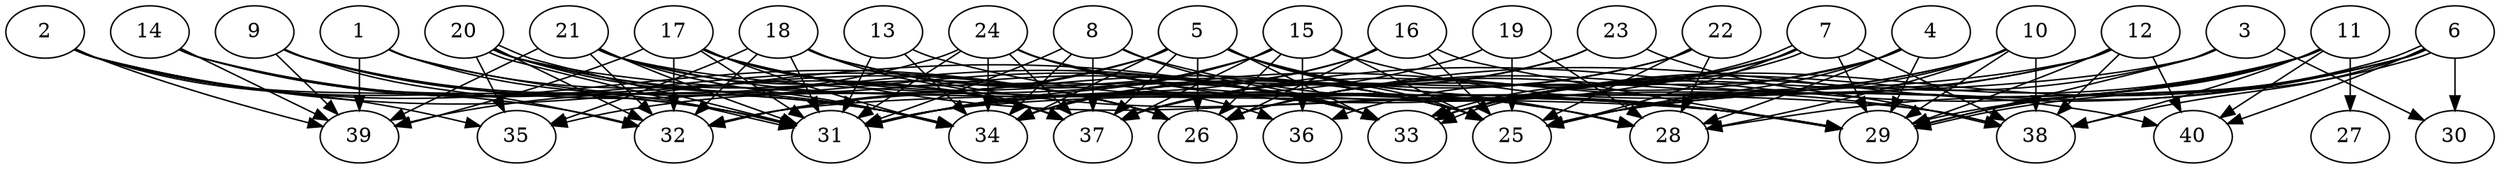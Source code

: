 // DAG automatically generated by daggen at Thu Oct  3 14:06:49 2019
// ./daggen --dot -n 40 --ccr 0.5 --fat 0.9 --regular 0.9 --density 0.7 --mindata 5242880 --maxdata 52428800 
digraph G {
  1 [size="66095104", alpha="0.12", expect_size="33047552"] 
  1 -> 31 [size ="33047552"]
  1 -> 33 [size ="33047552"]
  1 -> 37 [size ="33047552"]
  1 -> 39 [size ="33047552"]
  2 [size="92538880", alpha="0.12", expect_size="46269440"] 
  2 -> 26 [size ="46269440"]
  2 -> 31 [size ="46269440"]
  2 -> 32 [size ="46269440"]
  2 -> 33 [size ="46269440"]
  2 -> 35 [size ="46269440"]
  2 -> 39 [size ="46269440"]
  3 [size="91854848", alpha="0.16", expect_size="45927424"] 
  3 -> 29 [size ="45927424"]
  3 -> 30 [size ="45927424"]
  3 -> 31 [size ="45927424"]
  3 -> 33 [size ="45927424"]
  4 [size="26611712", alpha="0.06", expect_size="13305856"] 
  4 -> 25 [size ="13305856"]
  4 -> 28 [size ="13305856"]
  4 -> 29 [size ="13305856"]
  4 -> 33 [size ="13305856"]
  4 -> 37 [size ="13305856"]
  5 [size="72132608", alpha="0.08", expect_size="36066304"] 
  5 -> 25 [size ="36066304"]
  5 -> 26 [size ="36066304"]
  5 -> 28 [size ="36066304"]
  5 -> 29 [size ="36066304"]
  5 -> 32 [size ="36066304"]
  5 -> 33 [size ="36066304"]
  5 -> 34 [size ="36066304"]
  5 -> 35 [size ="36066304"]
  5 -> 37 [size ="36066304"]
  6 [size="103483392", alpha="0.14", expect_size="51741696"] 
  6 -> 25 [size ="51741696"]
  6 -> 26 [size ="51741696"]
  6 -> 29 [size ="51741696"]
  6 -> 29 [size ="51741696"]
  6 -> 30 [size ="51741696"]
  6 -> 33 [size ="51741696"]
  6 -> 38 [size ="51741696"]
  6 -> 40 [size ="51741696"]
  7 [size="75446272", alpha="0.01", expect_size="37723136"] 
  7 -> 25 [size ="37723136"]
  7 -> 26 [size ="37723136"]
  7 -> 29 [size ="37723136"]
  7 -> 31 [size ="37723136"]
  7 -> 33 [size ="37723136"]
  7 -> 33 [size ="37723136"]
  7 -> 36 [size ="37723136"]
  7 -> 38 [size ="37723136"]
  8 [size="95623168", alpha="0.01", expect_size="47811584"] 
  8 -> 29 [size ="47811584"]
  8 -> 31 [size ="47811584"]
  8 -> 33 [size ="47811584"]
  8 -> 34 [size ="47811584"]
  8 -> 37 [size ="47811584"]
  9 [size="98940928", alpha="0.12", expect_size="49470464"] 
  9 -> 26 [size ="49470464"]
  9 -> 32 [size ="49470464"]
  9 -> 33 [size ="49470464"]
  9 -> 34 [size ="49470464"]
  9 -> 39 [size ="49470464"]
  10 [size="30633984", alpha="0.14", expect_size="15316992"] 
  10 -> 25 [size ="15316992"]
  10 -> 26 [size ="15316992"]
  10 -> 28 [size ="15316992"]
  10 -> 29 [size ="15316992"]
  10 -> 34 [size ="15316992"]
  10 -> 38 [size ="15316992"]
  11 [size="19310592", alpha="0.07", expect_size="9655296"] 
  11 -> 25 [size ="9655296"]
  11 -> 27 [size ="9655296"]
  11 -> 28 [size ="9655296"]
  11 -> 29 [size ="9655296"]
  11 -> 33 [size ="9655296"]
  11 -> 37 [size ="9655296"]
  11 -> 38 [size ="9655296"]
  11 -> 40 [size ="9655296"]
  12 [size="74549248", alpha="0.08", expect_size="37274624"] 
  12 -> 26 [size ="37274624"]
  12 -> 29 [size ="37274624"]
  12 -> 32 [size ="37274624"]
  12 -> 33 [size ="37274624"]
  12 -> 38 [size ="37274624"]
  12 -> 40 [size ="37274624"]
  13 [size="38502400", alpha="0.18", expect_size="19251200"] 
  13 -> 28 [size ="19251200"]
  13 -> 31 [size ="19251200"]
  13 -> 34 [size ="19251200"]
  14 [size="17928192", alpha="0.20", expect_size="8964096"] 
  14 -> 26 [size ="8964096"]
  14 -> 31 [size ="8964096"]
  14 -> 34 [size ="8964096"]
  14 -> 39 [size ="8964096"]
  15 [size="46458880", alpha="0.15", expect_size="23229440"] 
  15 -> 25 [size ="23229440"]
  15 -> 26 [size ="23229440"]
  15 -> 31 [size ="23229440"]
  15 -> 32 [size ="23229440"]
  15 -> 36 [size ="23229440"]
  15 -> 37 [size ="23229440"]
  15 -> 40 [size ="23229440"]
  16 [size="82530304", alpha="0.17", expect_size="41265152"] 
  16 -> 25 [size ="41265152"]
  16 -> 26 [size ="41265152"]
  16 -> 29 [size ="41265152"]
  16 -> 31 [size ="41265152"]
  16 -> 34 [size ="41265152"]
  17 [size="52965376", alpha="0.16", expect_size="26482688"] 
  17 -> 25 [size ="26482688"]
  17 -> 29 [size ="26482688"]
  17 -> 31 [size ="26482688"]
  17 -> 32 [size ="26482688"]
  17 -> 34 [size ="26482688"]
  17 -> 36 [size ="26482688"]
  17 -> 37 [size ="26482688"]
  17 -> 39 [size ="26482688"]
  18 [size="55853056", alpha="0.19", expect_size="27926528"] 
  18 -> 25 [size ="27926528"]
  18 -> 29 [size ="27926528"]
  18 -> 31 [size ="27926528"]
  18 -> 32 [size ="27926528"]
  18 -> 33 [size ="27926528"]
  18 -> 35 [size ="27926528"]
  18 -> 37 [size ="27926528"]
  19 [size="61003776", alpha="0.14", expect_size="30501888"] 
  19 -> 25 [size ="30501888"]
  19 -> 28 [size ="30501888"]
  19 -> 31 [size ="30501888"]
  20 [size="25126912", alpha="0.11", expect_size="12563456"] 
  20 -> 26 [size ="12563456"]
  20 -> 31 [size ="12563456"]
  20 -> 31 [size ="12563456"]
  20 -> 32 [size ="12563456"]
  20 -> 33 [size ="12563456"]
  20 -> 34 [size ="12563456"]
  20 -> 35 [size ="12563456"]
  20 -> 38 [size ="12563456"]
  21 [size="89831424", alpha="0.20", expect_size="44915712"] 
  21 -> 25 [size ="44915712"]
  21 -> 29 [size ="44915712"]
  21 -> 31 [size ="44915712"]
  21 -> 32 [size ="44915712"]
  21 -> 34 [size ="44915712"]
  21 -> 37 [size ="44915712"]
  21 -> 39 [size ="44915712"]
  22 [size="27439104", alpha="0.05", expect_size="13719552"] 
  22 -> 25 [size ="13719552"]
  22 -> 28 [size ="13719552"]
  22 -> 34 [size ="13719552"]
  22 -> 37 [size ="13719552"]
  23 [size="63004672", alpha="0.09", expect_size="31502336"] 
  23 -> 34 [size ="31502336"]
  23 -> 37 [size ="31502336"]
  23 -> 38 [size ="31502336"]
  24 [size="54298624", alpha="0.15", expect_size="27149312"] 
  24 -> 28 [size ="27149312"]
  24 -> 31 [size ="27149312"]
  24 -> 33 [size ="27149312"]
  24 -> 34 [size ="27149312"]
  24 -> 37 [size ="27149312"]
  24 -> 38 [size ="27149312"]
  24 -> 39 [size ="27149312"]
  25 [size="54140928", alpha="0.15", expect_size="27070464"] 
  26 [size="30611456", alpha="0.14", expect_size="15305728"] 
  27 [size="16658432", alpha="0.07", expect_size="8329216"] 
  28 [size="92467200", alpha="0.18", expect_size="46233600"] 
  29 [size="88926208", alpha="0.08", expect_size="44463104"] 
  30 [size="61810688", alpha="0.02", expect_size="30905344"] 
  31 [size="19269632", alpha="0.18", expect_size="9634816"] 
  32 [size="16912384", alpha="0.08", expect_size="8456192"] 
  33 [size="42420224", alpha="0.04", expect_size="21210112"] 
  34 [size="82794496", alpha="0.01", expect_size="41397248"] 
  35 [size="59785216", alpha="0.06", expect_size="29892608"] 
  36 [size="35043328", alpha="0.06", expect_size="17521664"] 
  37 [size="101566464", alpha="0.15", expect_size="50783232"] 
  38 [size="41199616", alpha="0.13", expect_size="20599808"] 
  39 [size="33454080", alpha="0.03", expect_size="16727040"] 
  40 [size="72411136", alpha="0.15", expect_size="36205568"] 
}
